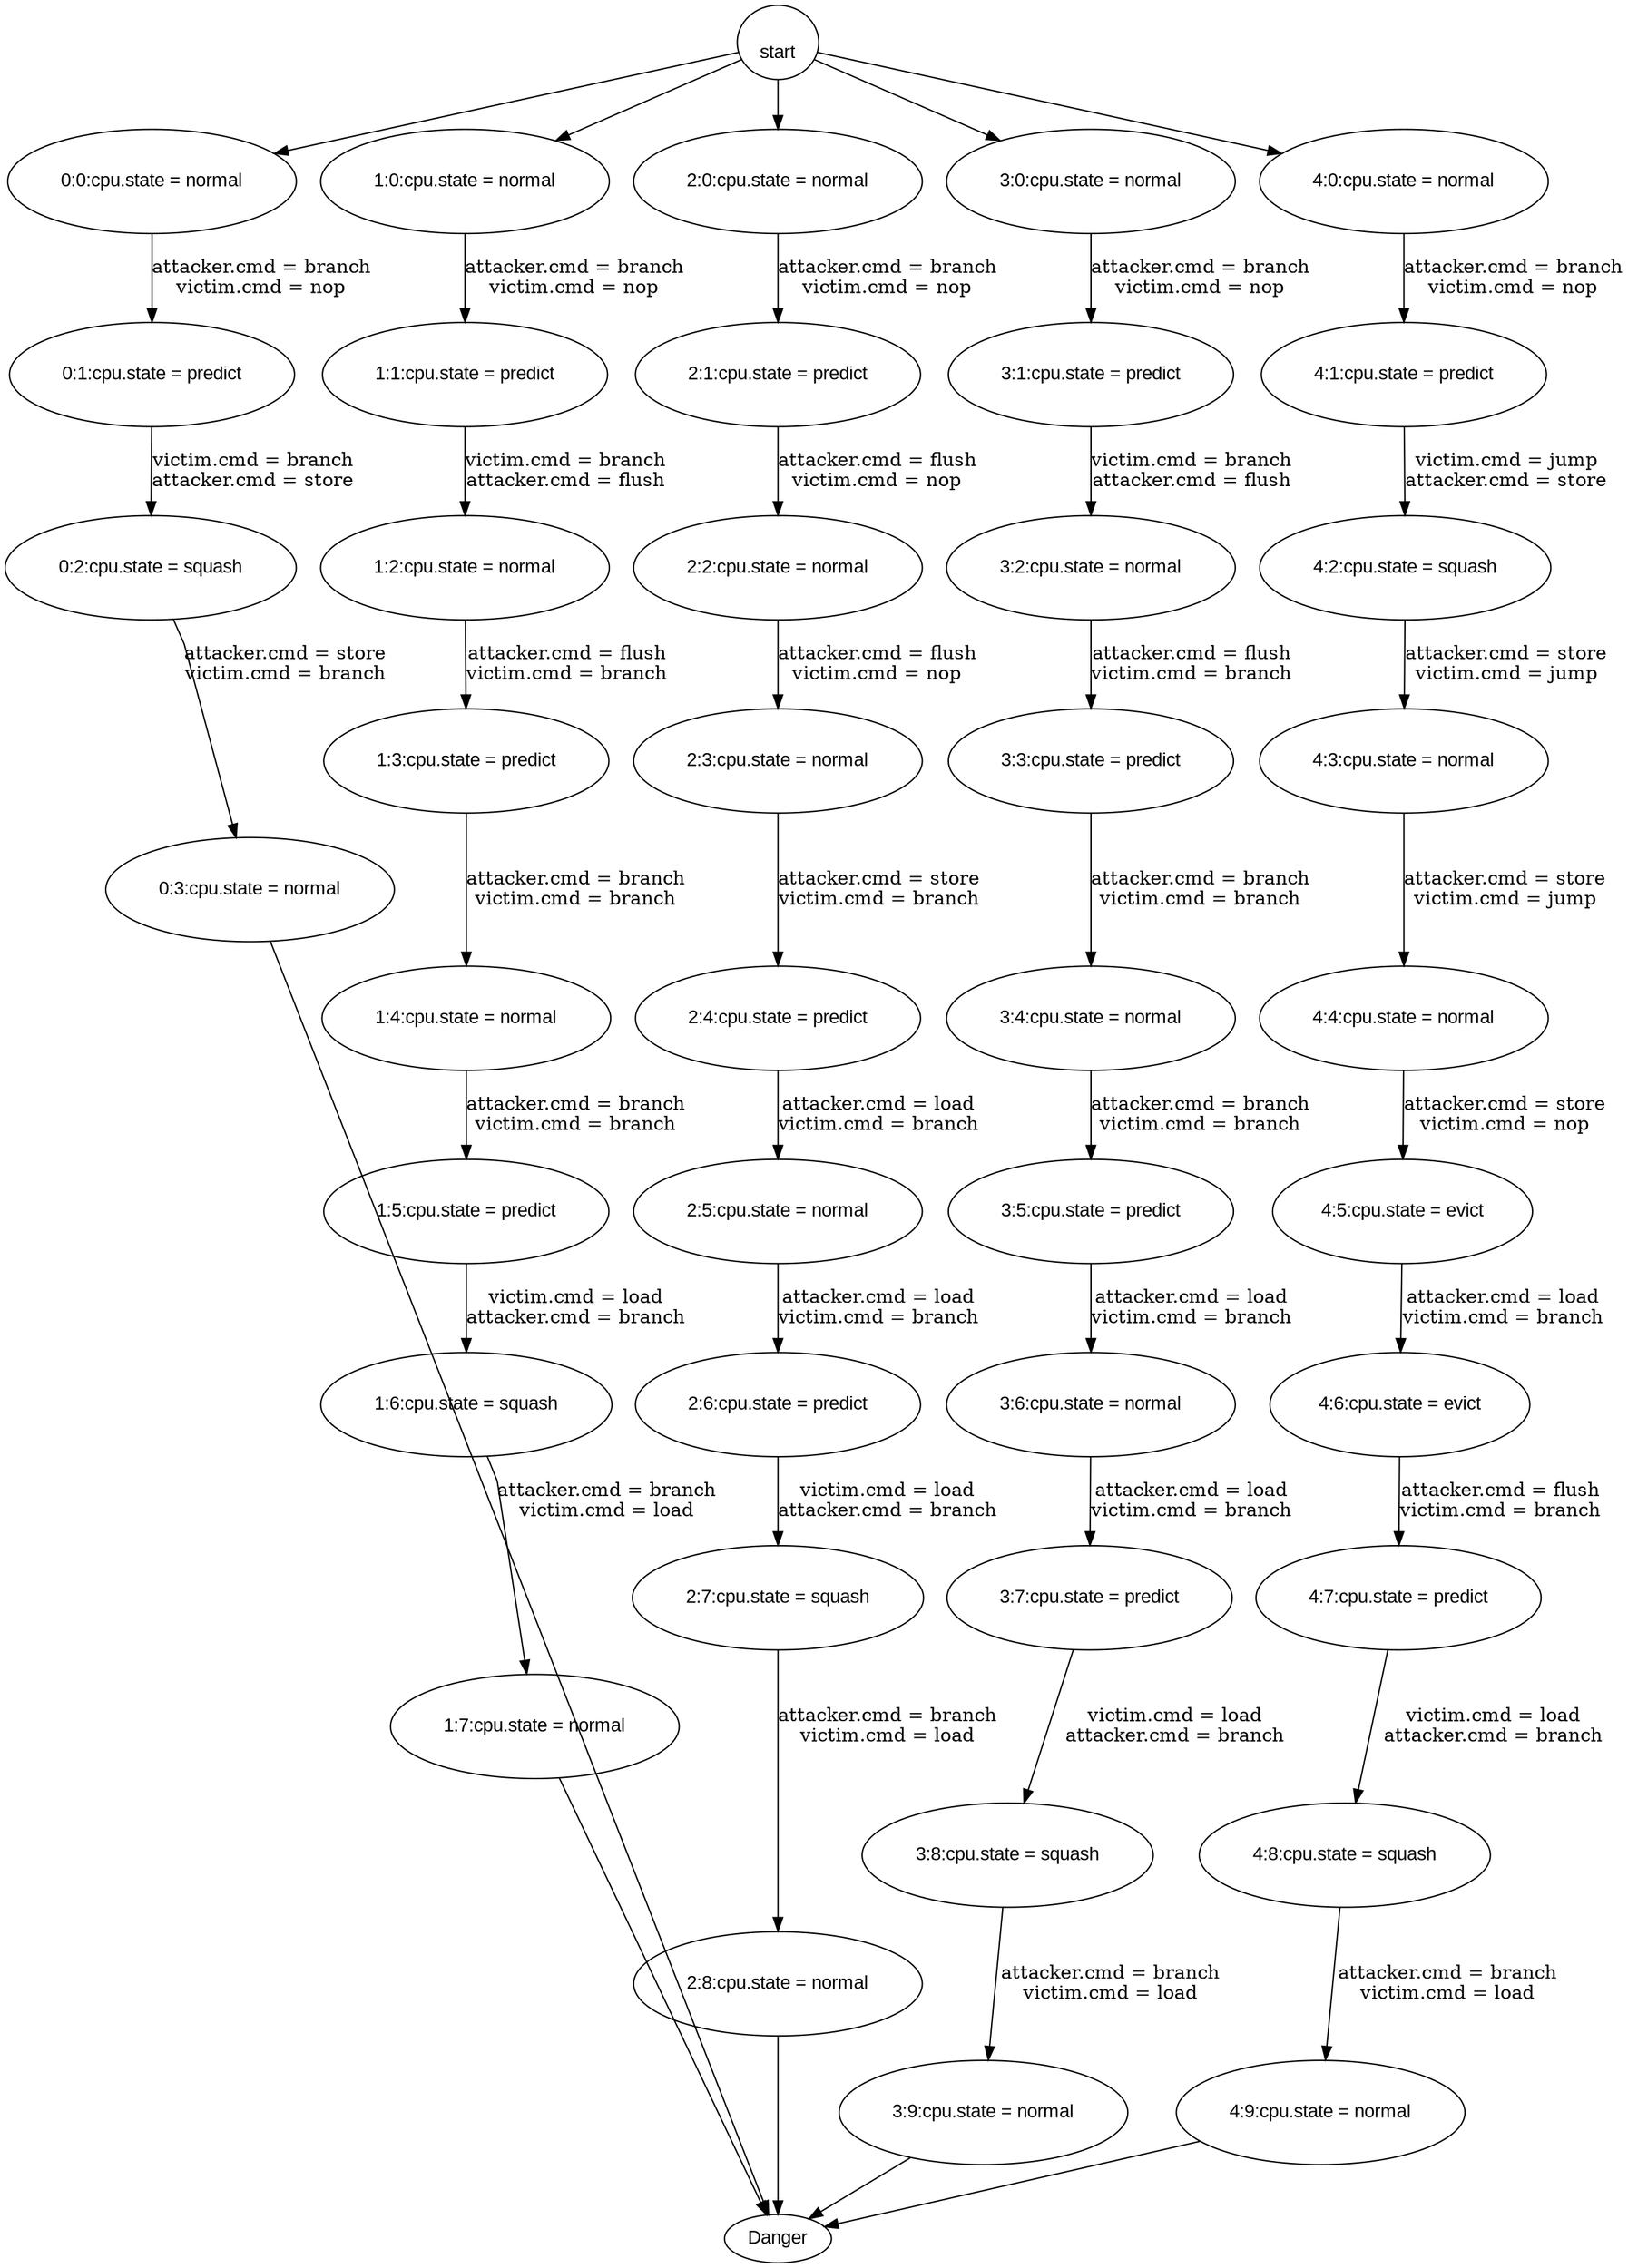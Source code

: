  strict digraph Tree {

    node [fontname="Arial"];

    splines=line;
"
start
" -> "
0:0:cpu.state = normal

"
[ label="" ]
"
0:0:cpu.state = normal

" -> "
0:1:cpu.state = predict

"
[ label="attacker.cmd = branch
victim.cmd = nop
" ]
"
0:1:cpu.state = predict

" -> "
0:2:cpu.state = squash

"
[ label="victim.cmd = branch
attacker.cmd = store
" ]
"
0:2:cpu.state = squash

" -> "
0:3:cpu.state = normal

"
[ label="attacker.cmd = store
victim.cmd = branch
" ]
"
0:3:cpu.state = normal

" -> "Danger"
"
start
" -> "
1:0:cpu.state = normal

"
[ label="" ]
"
1:0:cpu.state = normal

" -> "
1:1:cpu.state = predict

"
[ label="attacker.cmd = branch
victim.cmd = nop
" ]
"
1:1:cpu.state = predict

" -> "
1:2:cpu.state = normal

"
[ label="victim.cmd = branch
attacker.cmd = flush
" ]
"
1:2:cpu.state = normal

" -> "
1:3:cpu.state = predict

"
[ label="attacker.cmd = flush
victim.cmd = branch
" ]
"
1:3:cpu.state = predict

" -> "
1:4:cpu.state = normal

"
[ label="attacker.cmd = branch
victim.cmd = branch
" ]
"
1:4:cpu.state = normal

" -> "
1:5:cpu.state = predict

"
[ label="attacker.cmd = branch
victim.cmd = branch
" ]
"
1:5:cpu.state = predict

" -> "
1:6:cpu.state = squash

"
[ label="victim.cmd = load
attacker.cmd = branch
" ]
"
1:6:cpu.state = squash

" -> "
1:7:cpu.state = normal

"
[ label="attacker.cmd = branch
victim.cmd = load
" ]
"
1:7:cpu.state = normal

" -> "Danger"
"
start
" -> "
2:0:cpu.state = normal

"
[ label="" ]
"
2:0:cpu.state = normal

" -> "
2:1:cpu.state = predict

"
[ label="attacker.cmd = branch
victim.cmd = nop
" ]
"
2:1:cpu.state = predict

" -> "
2:2:cpu.state = normal

"
[ label="attacker.cmd = flush
victim.cmd = nop
" ]
"
2:2:cpu.state = normal

" -> "
2:3:cpu.state = normal

"
[ label="attacker.cmd = flush
victim.cmd = nop
" ]
"
2:3:cpu.state = normal

" -> "
2:4:cpu.state = predict

"
[ label="attacker.cmd = store
victim.cmd = branch
" ]
"
2:4:cpu.state = predict

" -> "
2:5:cpu.state = normal

"
[ label="attacker.cmd = load
victim.cmd = branch
" ]
"
2:5:cpu.state = normal

" -> "
2:6:cpu.state = predict

"
[ label="attacker.cmd = load
victim.cmd = branch
" ]
"
2:6:cpu.state = predict

" -> "
2:7:cpu.state = squash

"
[ label="victim.cmd = load
attacker.cmd = branch
" ]
"
2:7:cpu.state = squash

" -> "
2:8:cpu.state = normal

"
[ label="attacker.cmd = branch
victim.cmd = load
" ]
"
2:8:cpu.state = normal

" -> "Danger"
"
start
" -> "
3:0:cpu.state = normal

"
[ label="" ]
"
3:0:cpu.state = normal

" -> "
3:1:cpu.state = predict

"
[ label="attacker.cmd = branch
victim.cmd = nop
" ]
"
3:1:cpu.state = predict

" -> "
3:2:cpu.state = normal

"
[ label="victim.cmd = branch
attacker.cmd = flush
" ]
"
3:2:cpu.state = normal

" -> "
3:3:cpu.state = predict

"
[ label="attacker.cmd = flush
victim.cmd = branch
" ]
"
3:3:cpu.state = predict

" -> "
3:4:cpu.state = normal

"
[ label="attacker.cmd = branch
victim.cmd = branch
" ]
"
3:4:cpu.state = normal

" -> "
3:5:cpu.state = predict

"
[ label="attacker.cmd = branch
victim.cmd = branch
" ]
"
3:5:cpu.state = predict

" -> "
3:6:cpu.state = normal

"
[ label="attacker.cmd = load
victim.cmd = branch
" ]
"
3:6:cpu.state = normal

" -> "
3:7:cpu.state = predict

"
[ label="attacker.cmd = load
victim.cmd = branch
" ]
"
3:7:cpu.state = predict

" -> "
3:8:cpu.state = squash

"
[ label="victim.cmd = load
attacker.cmd = branch
" ]
"
3:8:cpu.state = squash

" -> "
3:9:cpu.state = normal

"
[ label="attacker.cmd = branch
victim.cmd = load
" ]
"
3:9:cpu.state = normal

" -> "Danger"
"
start
" -> "
4:0:cpu.state = normal

"
[ label="" ]
"
4:0:cpu.state = normal

" -> "
4:1:cpu.state = predict

"
[ label="attacker.cmd = branch
victim.cmd = nop
" ]
"
4:1:cpu.state = predict

" -> "
4:2:cpu.state = squash

"
[ label="victim.cmd = jump
attacker.cmd = store
" ]
"
4:2:cpu.state = squash

" -> "
4:3:cpu.state = normal

"
[ label="attacker.cmd = store
victim.cmd = jump
" ]
"
4:3:cpu.state = normal

" -> "
4:4:cpu.state = normal

"
[ label="attacker.cmd = store
victim.cmd = jump
" ]
"
4:4:cpu.state = normal

" -> "
4:5:cpu.state = evict

"
[ label="attacker.cmd = store
victim.cmd = nop
" ]
"
4:5:cpu.state = evict

" -> "
4:6:cpu.state = evict

"
[ label="attacker.cmd = load
victim.cmd = branch
" ]
"
4:6:cpu.state = evict

" -> "
4:7:cpu.state = predict

"
[ label="attacker.cmd = flush
victim.cmd = branch
" ]
"
4:7:cpu.state = predict

" -> "
4:8:cpu.state = squash

"
[ label="victim.cmd = load
attacker.cmd = branch
" ]
"
4:8:cpu.state = squash

" -> "
4:9:cpu.state = normal

"
[ label="attacker.cmd = branch
victim.cmd = load
" ]
"
4:9:cpu.state = normal

" -> "Danger"
}
